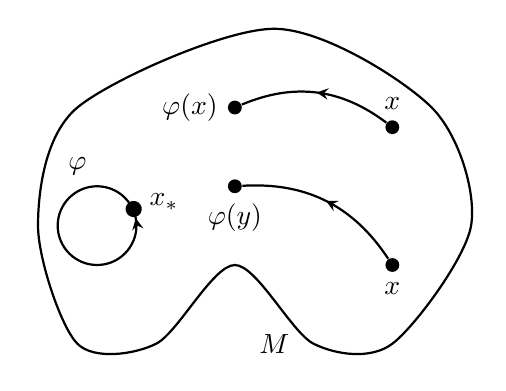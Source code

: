 \usetikzlibrary{decorations.markings}
\begin{tikzpicture}
\draw[thick] plot [smooth cycle] coordinates 
			{(1,2) (1.5,0.5) (2.5,0.5) (3.5,1.5) (4.5,0.5) (5.5,0.5) (6.5,2) (6,3.5) (4,4.5) (1.5,3.5)};
% \draw (1.75,2) circle (.5);
\node[circle,fill=black,inner sep=0pt,minimum size=5pt, label= left:{$\varphi(x)$}] at (3.5,3.5)(a) {};
\node[circle,fill=black,inner sep=0pt,minimum size=5pt, label= above:{$x$}] at (5.5,3.25)(b) {};


\node[circle,fill=black,inner sep=0pt,minimum size=5pt, label= below:{$\varphi(y)$}] at (3.5,2.5)(c) {};
\node[circle,fill=black,inner sep=0pt,minimum size=5pt, label= below:{$x$}] at (5.5,1.5)(d) {};

\begin{scope}[thick,decoration={markings,mark=at position 0.5 with {\arrow{stealth}}}]
	\draw[postaction={decorate}] (b) to[bend right] (a);
	\draw[postaction={decorate}] (d) to[bend right] (c);
\end{scope}

\begin{scope}[decoration={markings,mark=at position 0.1 with {\arrow{*}},mark=at position 0.03 with {\arrow{stealth}}}]
\draw[thick,postaction={decorate}] (1.75,2) circle (.5);
\end{scope}
\node at (1.5,2.75) {$\varphi$};
\node at (2.6,2.3) {$x_{*}$};
\node at (4,0.5) {$M$};
% \draw[step=.5,ultra thin] (0,0) grid (7,5);
% \draw[step=1,very thin] (0,0) grid (7,5);
\end{tikzpicture}